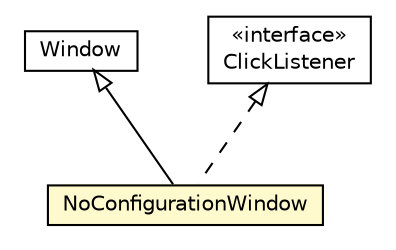 #!/usr/local/bin/dot
#
# Class diagram 
# Generated by UMLGraph version R5_6-24-gf6e263 (http://www.umlgraph.org/)
#

digraph G {
	edge [fontname="Helvetica",fontsize=10,labelfontname="Helvetica",labelfontsize=10];
	node [fontname="Helvetica",fontsize=10,shape=plaintext];
	nodesep=0.25;
	ranksep=0.5;
	// org.universAAL.tools.ucc.windows.NoConfigurationWindow
	c75799 [label=<<table title="org.universAAL.tools.ucc.windows.NoConfigurationWindow" border="0" cellborder="1" cellspacing="0" cellpadding="2" port="p" bgcolor="lemonChiffon" href="./NoConfigurationWindow.html">
		<tr><td><table border="0" cellspacing="0" cellpadding="1">
<tr><td align="center" balign="center"> NoConfigurationWindow </td></tr>
		</table></td></tr>
		</table>>, URL="./NoConfigurationWindow.html", fontname="Helvetica", fontcolor="black", fontsize=10.0];
	//org.universAAL.tools.ucc.windows.NoConfigurationWindow extends com.vaadin.ui.Window
	c75814:p -> c75799:p [dir=back,arrowtail=empty];
	//org.universAAL.tools.ucc.windows.NoConfigurationWindow implements com.vaadin.ui.Button.ClickListener
	c75815:p -> c75799:p [dir=back,arrowtail=empty,style=dashed];
	// com.vaadin.ui.Window
	c75814 [label=<<table title="com.vaadin.ui.Window" border="0" cellborder="1" cellspacing="0" cellpadding="2" port="p" href="http://java.sun.com/j2se/1.4.2/docs/api/com/vaadin/ui/Window.html">
		<tr><td><table border="0" cellspacing="0" cellpadding="1">
<tr><td align="center" balign="center"> Window </td></tr>
		</table></td></tr>
		</table>>, URL="http://java.sun.com/j2se/1.4.2/docs/api/com/vaadin/ui/Window.html", fontname="Helvetica", fontcolor="black", fontsize=10.0];
	// com.vaadin.ui.Button.ClickListener
	c75815 [label=<<table title="com.vaadin.ui.Button.ClickListener" border="0" cellborder="1" cellspacing="0" cellpadding="2" port="p" href="http://java.sun.com/j2se/1.4.2/docs/api/com/vaadin/ui/Button/ClickListener.html">
		<tr><td><table border="0" cellspacing="0" cellpadding="1">
<tr><td align="center" balign="center"> &#171;interface&#187; </td></tr>
<tr><td align="center" balign="center"> ClickListener </td></tr>
		</table></td></tr>
		</table>>, URL="http://java.sun.com/j2se/1.4.2/docs/api/com/vaadin/ui/Button/ClickListener.html", fontname="Helvetica", fontcolor="black", fontsize=10.0];
}

